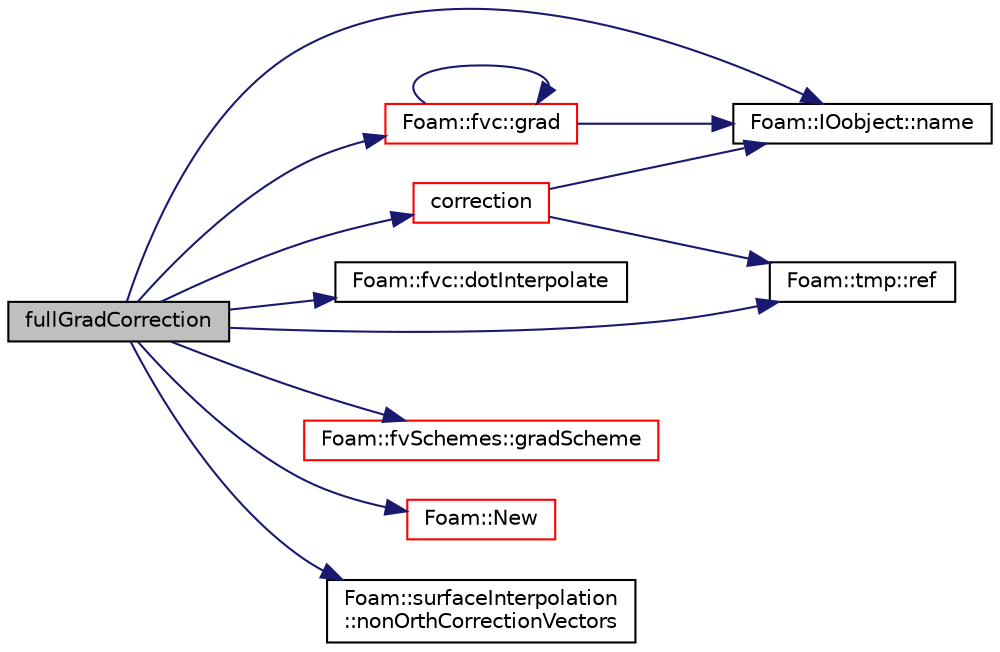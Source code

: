 digraph "fullGradCorrection"
{
  bgcolor="transparent";
  edge [fontname="Helvetica",fontsize="10",labelfontname="Helvetica",labelfontsize="10"];
  node [fontname="Helvetica",fontsize="10",shape=record];
  rankdir="LR";
  Node1340 [label="fullGradCorrection",height=0.2,width=0.4,color="black", fillcolor="grey75", style="filled", fontcolor="black"];
  Node1340 -> Node1341 [color="midnightblue",fontsize="10",style="solid",fontname="Helvetica"];
  Node1341 [label="correction",height=0.2,width=0.4,color="red",URL="$a23413.html#ac26ead7414cbab39c598047884ab43b5",tooltip="Return the explicit correction to the correctedSnGrad. "];
  Node1341 -> Node1342 [color="midnightblue",fontsize="10",style="solid",fontname="Helvetica"];
  Node1342 [label="Foam::IOobject::name",height=0.2,width=0.4,color="black",URL="$a27249.html#acc80e00a8ac919288fb55bd14cc88bf6",tooltip="Return name. "];
  Node1341 -> Node1346 [color="midnightblue",fontsize="10",style="solid",fontname="Helvetica"];
  Node1346 [label="Foam::tmp::ref",height=0.2,width=0.4,color="black",URL="$a27077.html#aeaf81e641282874cef07f5b808efc83b",tooltip="Return non-const reference or generate a fatal error. "];
  Node1340 -> Node1349 [color="midnightblue",fontsize="10",style="solid",fontname="Helvetica"];
  Node1349 [label="Foam::fvc::dotInterpolate",height=0.2,width=0.4,color="black",URL="$a21861.html#a7a1e652d9529ab4d174f463747fe10b0",tooltip="Interpolate field onto faces. "];
  Node1340 -> Node1350 [color="midnightblue",fontsize="10",style="solid",fontname="Helvetica"];
  Node1350 [label="Foam::fvc::grad",height=0.2,width=0.4,color="red",URL="$a21861.html#a7c00ec90ecc15ed3005255e42c52827a"];
  Node1350 -> Node1342 [color="midnightblue",fontsize="10",style="solid",fontname="Helvetica"];
  Node1350 -> Node1350 [color="midnightblue",fontsize="10",style="solid",fontname="Helvetica"];
  Node1340 -> Node1352 [color="midnightblue",fontsize="10",style="solid",fontname="Helvetica"];
  Node1352 [label="Foam::fvSchemes::gradScheme",height=0.2,width=0.4,color="red",URL="$a23345.html#af78af9cefeacf8734e57c32469a83fd7"];
  Node1340 -> Node1342 [color="midnightblue",fontsize="10",style="solid",fontname="Helvetica"];
  Node1340 -> Node1646 [color="midnightblue",fontsize="10",style="solid",fontname="Helvetica"];
  Node1646 [label="Foam::New",height=0.2,width=0.4,color="red",URL="$a21851.html#a9d62cf14554c95e83f83f14909d9e0ec"];
  Node1340 -> Node1675 [color="midnightblue",fontsize="10",style="solid",fontname="Helvetica"];
  Node1675 [label="Foam::surfaceInterpolation\l::nonOrthCorrectionVectors",height=0.2,width=0.4,color="black",URL="$a24105.html#a8e095db3eada7b90ff9da172c5e7f89e",tooltip="Return reference to non-orthogonality correction vectors. "];
  Node1340 -> Node1346 [color="midnightblue",fontsize="10",style="solid",fontname="Helvetica"];
}
